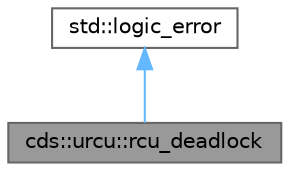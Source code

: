 digraph "cds::urcu::rcu_deadlock"
{
 // LATEX_PDF_SIZE
  bgcolor="transparent";
  edge [fontname=Helvetica,fontsize=10,labelfontname=Helvetica,labelfontsize=10];
  node [fontname=Helvetica,fontsize=10,shape=box,height=0.2,width=0.4];
  Node1 [id="Node000001",label="cds::urcu::rcu_deadlock",height=0.2,width=0.4,color="gray40", fillcolor="grey60", style="filled", fontcolor="black",tooltip="Exception \"RCU deadlock detected\""];
  Node2 -> Node1 [id="edge1_Node000001_Node000002",dir="back",color="steelblue1",style="solid",tooltip=" "];
  Node2 [id="Node000002",label="std::logic_error",height=0.2,width=0.4,color="gray40", fillcolor="white", style="filled",tooltip=" "];
}
